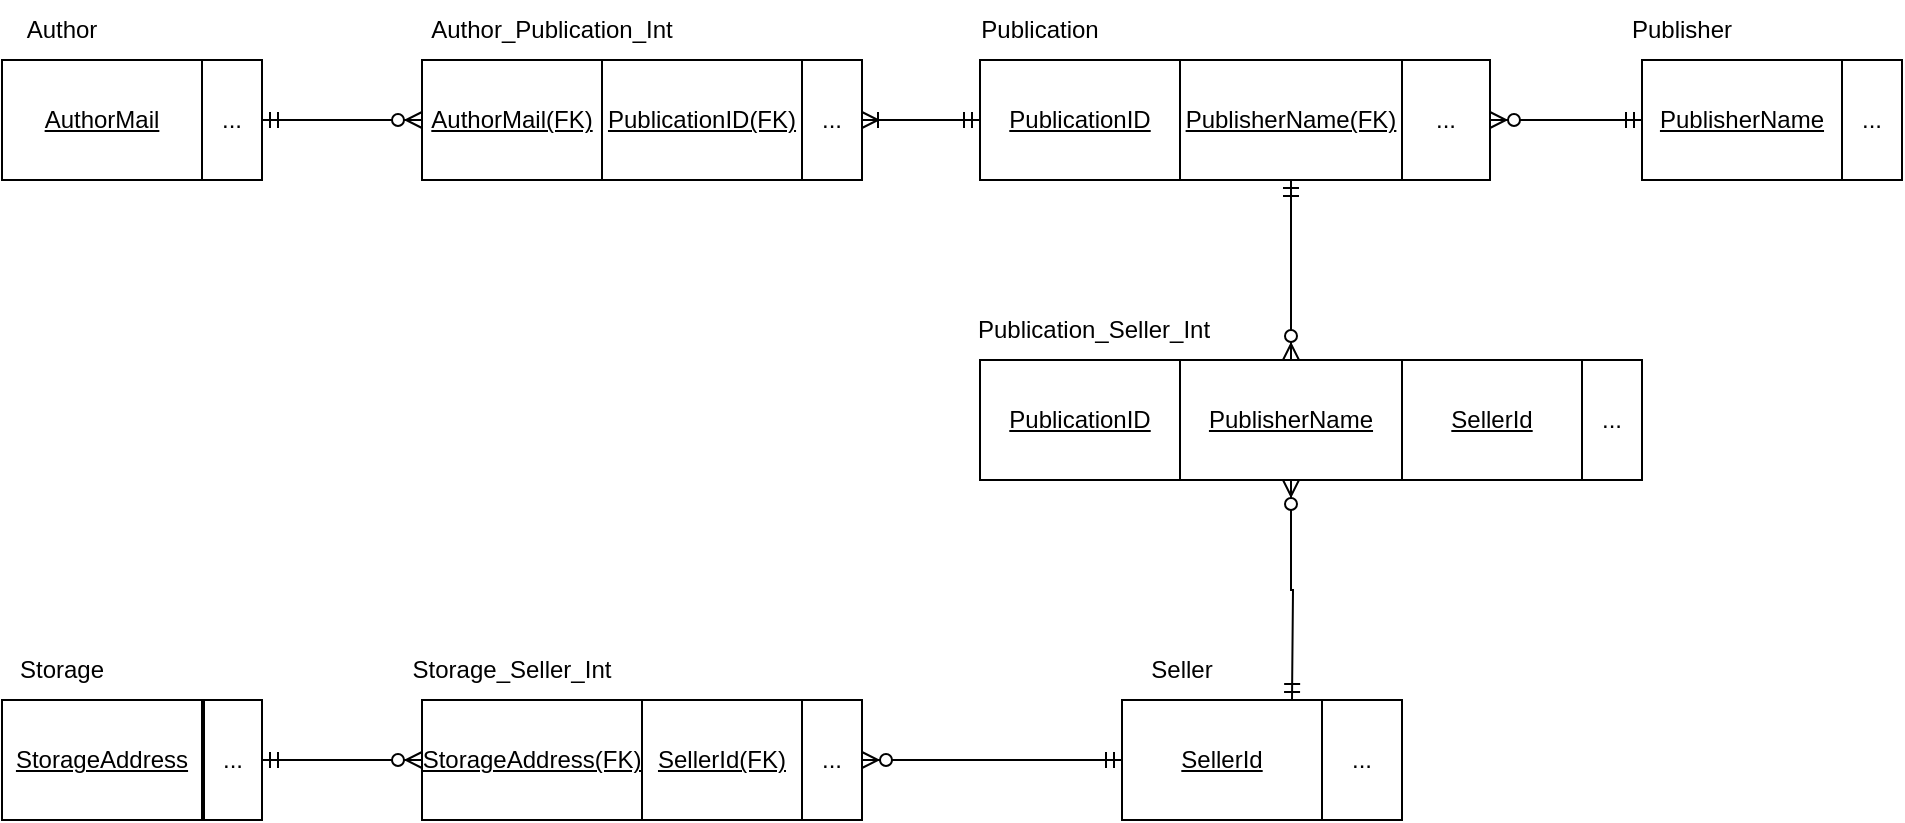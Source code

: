 <mxfile version="15.5.9" type="device"><diagram id="aPUV5G9uvzDSXgWPRa24" name="Страница 1"><mxGraphModel dx="1371" dy="827" grid="1" gridSize="10" guides="1" tooltips="1" connect="1" arrows="1" fold="1" page="1" pageScale="1" pageWidth="827" pageHeight="1169" math="0" shadow="0"><root><mxCell id="0"/><mxCell id="1" parent="0"/><mxCell id="mNhPBsGfCxUUiJXKuMwW-14" value="Publisher" style="text;html=1;strokeColor=none;fillColor=none;align=center;verticalAlign=middle;whiteSpace=wrap;rounded=0;" parent="1" vertex="1"><mxGeometry x="880" y="90" width="60" height="30" as="geometry"/></mxCell><mxCell id="mNhPBsGfCxUUiJXKuMwW-16" value="Publication" style="text;html=1;strokeColor=none;fillColor=none;align=center;verticalAlign=middle;whiteSpace=wrap;rounded=0;" parent="1" vertex="1"><mxGeometry x="559" y="90" width="60" height="30" as="geometry"/></mxCell><mxCell id="mNhPBsGfCxUUiJXKuMwW-18" value="Author" style="text;html=1;strokeColor=none;fillColor=none;align=center;verticalAlign=middle;whiteSpace=wrap;rounded=0;" parent="1" vertex="1"><mxGeometry x="70" y="90" width="60" height="30" as="geometry"/></mxCell><mxCell id="mNhPBsGfCxUUiJXKuMwW-19" value="&lt;u&gt;PublisherName&lt;/u&gt;" style="rounded=0;whiteSpace=wrap;html=1;strokeColor=default;fillColor=none;" parent="1" vertex="1"><mxGeometry x="890" y="120" width="100" height="60" as="geometry"/></mxCell><mxCell id="mNhPBsGfCxUUiJXKuMwW-20" value="..." style="rounded=0;whiteSpace=wrap;html=1;strokeColor=default;fillColor=none;" parent="1" vertex="1"><mxGeometry x="990" y="120" width="30" height="60" as="geometry"/></mxCell><mxCell id="mNhPBsGfCxUUiJXKuMwW-21" value="&lt;u&gt;PublicationID&lt;/u&gt;" style="rounded=0;whiteSpace=wrap;html=1;strokeColor=default;fillColor=none;" parent="1" vertex="1"><mxGeometry x="559" y="120" width="100" height="60" as="geometry"/></mxCell><mxCell id="mNhPBsGfCxUUiJXKuMwW-23" value="..." style="rounded=0;whiteSpace=wrap;html=1;strokeColor=default;fillColor=none;" parent="1" vertex="1"><mxGeometry x="770" y="120" width="44" height="60" as="geometry"/></mxCell><mxCell id="mNhPBsGfCxUUiJXKuMwW-24" value="&lt;u&gt;AuthorMail&lt;br&gt;&lt;/u&gt;" style="rounded=0;whiteSpace=wrap;html=1;strokeColor=default;fillColor=none;" parent="1" vertex="1"><mxGeometry x="70" y="120" width="100" height="60" as="geometry"/></mxCell><mxCell id="mNhPBsGfCxUUiJXKuMwW-25" value="..." style="rounded=0;whiteSpace=wrap;html=1;strokeColor=default;fillColor=none;" parent="1" vertex="1"><mxGeometry x="170" y="120" width="30" height="60" as="geometry"/></mxCell><mxCell id="mNhPBsGfCxUUiJXKuMwW-30" value="&lt;u&gt;SellerId(FK)&lt;/u&gt;&lt;u&gt;&lt;br&gt;&lt;/u&gt;" style="rounded=0;whiteSpace=wrap;html=1;strokeColor=default;fillColor=none;" parent="1" vertex="1"><mxGeometry x="390" y="440" width="80" height="60" as="geometry"/></mxCell><mxCell id="mNhPBsGfCxUUiJXKuMwW-31" value="&lt;u&gt;StorageAddress(FK)&lt;/u&gt;" style="rounded=0;whiteSpace=wrap;html=1;strokeColor=default;fillColor=none;" parent="1" vertex="1"><mxGeometry x="280" y="440" width="110" height="60" as="geometry"/></mxCell><mxCell id="mNhPBsGfCxUUiJXKuMwW-35" value="..." style="rounded=0;whiteSpace=wrap;html=1;strokeColor=default;fillColor=none;" parent="1" vertex="1"><mxGeometry x="470" y="440" width="30" height="60" as="geometry"/></mxCell><mxCell id="mNhPBsGfCxUUiJXKuMwW-36" value="&lt;u&gt;SellerId&lt;/u&gt;" style="rounded=0;whiteSpace=wrap;html=1;strokeColor=default;fillColor=none;" parent="1" vertex="1"><mxGeometry x="770" y="270" width="90" height="60" as="geometry"/></mxCell><mxCell id="mNhPBsGfCxUUiJXKuMwW-40" value="..." style="rounded=0;whiteSpace=wrap;html=1;strokeColor=default;fillColor=none;" parent="1" vertex="1"><mxGeometry x="860" y="270" width="30" height="60" as="geometry"/></mxCell><mxCell id="mNhPBsGfCxUUiJXKuMwW-54" value="Storage_Seller_Int" style="text;html=1;strokeColor=none;fillColor=none;align=center;verticalAlign=middle;whiteSpace=wrap;rounded=0;" parent="1" vertex="1"><mxGeometry x="295" y="410" width="60" height="30" as="geometry"/></mxCell><mxCell id="mNhPBsGfCxUUiJXKuMwW-55" value="&lt;span&gt;&#9;&lt;/span&gt;Publication_Seller_Int" style="text;html=1;strokeColor=none;fillColor=none;align=center;verticalAlign=middle;whiteSpace=wrap;rounded=0;" parent="1" vertex="1"><mxGeometry x="586" y="240" width="60" height="30" as="geometry"/></mxCell><mxCell id="01hH5v3GFGpDYT67lIO7-1" value="Storage" style="text;html=1;strokeColor=none;fillColor=none;align=center;verticalAlign=middle;whiteSpace=wrap;rounded=0;" vertex="1" parent="1"><mxGeometry x="70" y="410" width="60" height="30" as="geometry"/></mxCell><mxCell id="01hH5v3GFGpDYT67lIO7-2" value="&lt;u&gt;StorageAddress&lt;/u&gt;" style="rounded=0;whiteSpace=wrap;html=1;strokeColor=default;fillColor=none;" vertex="1" parent="1"><mxGeometry x="70" y="440" width="100" height="60" as="geometry"/></mxCell><mxCell id="01hH5v3GFGpDYT67lIO7-3" value="..." style="rounded=0;whiteSpace=wrap;html=1;strokeColor=default;fillColor=none;" vertex="1" parent="1"><mxGeometry x="171" y="440" width="29" height="60" as="geometry"/></mxCell><mxCell id="01hH5v3GFGpDYT67lIO7-4" value="Seller" style="text;html=1;strokeColor=none;fillColor=none;align=center;verticalAlign=middle;whiteSpace=wrap;rounded=0;" vertex="1" parent="1"><mxGeometry x="630" y="410" width="60" height="30" as="geometry"/></mxCell><mxCell id="01hH5v3GFGpDYT67lIO7-5" value="&lt;u&gt;SellerId&lt;/u&gt;" style="rounded=0;whiteSpace=wrap;html=1;strokeColor=default;fillColor=none;" vertex="1" parent="1"><mxGeometry x="630" y="440" width="100" height="60" as="geometry"/></mxCell><mxCell id="01hH5v3GFGpDYT67lIO7-6" value="..." style="rounded=0;whiteSpace=wrap;html=1;strokeColor=default;fillColor=none;" vertex="1" parent="1"><mxGeometry x="730" y="440" width="40" height="60" as="geometry"/></mxCell><mxCell id="01hH5v3GFGpDYT67lIO7-17" value="&lt;u&gt;PublicationID(FK)&lt;/u&gt;&lt;u&gt;&lt;br&gt;&lt;/u&gt;" style="rounded=0;whiteSpace=wrap;html=1;strokeColor=default;fillColor=none;" vertex="1" parent="1"><mxGeometry x="370" y="120" width="100" height="60" as="geometry"/></mxCell><mxCell id="01hH5v3GFGpDYT67lIO7-18" value="&lt;u&gt;AuthorMail(FK)&lt;/u&gt;" style="rounded=0;whiteSpace=wrap;html=1;strokeColor=default;fillColor=none;" vertex="1" parent="1"><mxGeometry x="280" y="120" width="90" height="60" as="geometry"/></mxCell><mxCell id="01hH5v3GFGpDYT67lIO7-19" value="..." style="rounded=0;whiteSpace=wrap;html=1;strokeColor=default;fillColor=none;" vertex="1" parent="1"><mxGeometry x="470" y="120" width="30" height="60" as="geometry"/></mxCell><mxCell id="01hH5v3GFGpDYT67lIO7-20" value="Author_Publication_Int" style="text;html=1;strokeColor=none;fillColor=none;align=center;verticalAlign=middle;whiteSpace=wrap;rounded=0;" vertex="1" parent="1"><mxGeometry x="315" y="90" width="60" height="30" as="geometry"/></mxCell><mxCell id="01hH5v3GFGpDYT67lIO7-21" value="&lt;u&gt;PublisherName(FK)&lt;/u&gt;" style="rounded=0;whiteSpace=wrap;html=1;strokeColor=default;fillColor=none;" vertex="1" parent="1"><mxGeometry x="659" y="120" width="111" height="60" as="geometry"/></mxCell><mxCell id="01hH5v3GFGpDYT67lIO7-23" value="&lt;u&gt;PublicationID&lt;/u&gt;" style="rounded=0;whiteSpace=wrap;html=1;strokeColor=default;fillColor=none;" vertex="1" parent="1"><mxGeometry x="559" y="270" width="100" height="60" as="geometry"/></mxCell><mxCell id="01hH5v3GFGpDYT67lIO7-24" value="&lt;u&gt;PublisherName&lt;/u&gt;" style="rounded=0;whiteSpace=wrap;html=1;strokeColor=default;fillColor=none;" vertex="1" parent="1"><mxGeometry x="659" y="270" width="111" height="60" as="geometry"/></mxCell><mxCell id="01hH5v3GFGpDYT67lIO7-25" value="" style="edgeStyle=entityRelationEdgeStyle;fontSize=12;html=1;endArrow=ERzeroToMany;startArrow=ERmandOne;rounded=0;exitX=1;exitY=0.5;exitDx=0;exitDy=0;entryX=0;entryY=0.5;entryDx=0;entryDy=0;" edge="1" parent="1" source="mNhPBsGfCxUUiJXKuMwW-25" target="01hH5v3GFGpDYT67lIO7-18"><mxGeometry width="100" height="100" relative="1" as="geometry"><mxPoint x="330" y="310" as="sourcePoint"/><mxPoint x="430" y="210" as="targetPoint"/></mxGeometry></mxCell><mxCell id="01hH5v3GFGpDYT67lIO7-26" value="" style="edgeStyle=entityRelationEdgeStyle;fontSize=12;html=1;endArrow=ERoneToMany;startArrow=ERmandOne;rounded=0;entryX=1;entryY=0.5;entryDx=0;entryDy=0;exitX=0;exitY=0.5;exitDx=0;exitDy=0;" edge="1" parent="1" source="mNhPBsGfCxUUiJXKuMwW-21" target="01hH5v3GFGpDYT67lIO7-19"><mxGeometry width="100" height="100" relative="1" as="geometry"><mxPoint x="330" y="310" as="sourcePoint"/><mxPoint x="430" y="210" as="targetPoint"/></mxGeometry></mxCell><mxCell id="01hH5v3GFGpDYT67lIO7-27" value="" style="edgeStyle=entityRelationEdgeStyle;fontSize=12;html=1;endArrow=ERzeroToMany;startArrow=ERmandOne;rounded=0;exitX=0;exitY=0.5;exitDx=0;exitDy=0;entryX=1;entryY=0.5;entryDx=0;entryDy=0;" edge="1" parent="1" source="mNhPBsGfCxUUiJXKuMwW-19" target="mNhPBsGfCxUUiJXKuMwW-23"><mxGeometry width="100" height="100" relative="1" as="geometry"><mxPoint x="210.0" y="160" as="sourcePoint"/><mxPoint x="290.0" y="160" as="targetPoint"/></mxGeometry></mxCell><mxCell id="01hH5v3GFGpDYT67lIO7-28" value="" style="edgeStyle=orthogonalEdgeStyle;fontSize=12;html=1;endArrow=ERzeroToMany;startArrow=ERmandOne;rounded=0;exitX=0.5;exitY=1;exitDx=0;exitDy=0;entryX=0.5;entryY=0;entryDx=0;entryDy=0;" edge="1" parent="1" source="01hH5v3GFGpDYT67lIO7-21" target="01hH5v3GFGpDYT67lIO7-24"><mxGeometry width="100" height="100" relative="1" as="geometry"><mxPoint x="900" y="160" as="sourcePoint"/><mxPoint x="824" y="160" as="targetPoint"/></mxGeometry></mxCell><mxCell id="01hH5v3GFGpDYT67lIO7-29" value="" style="edgeStyle=orthogonalEdgeStyle;fontSize=12;html=1;endArrow=ERzeroToMany;startArrow=ERmandOne;rounded=0;entryX=0.5;entryY=1;entryDx=0;entryDy=0;" edge="1" parent="1" target="01hH5v3GFGpDYT67lIO7-24"><mxGeometry width="100" height="100" relative="1" as="geometry"><mxPoint x="715" y="440" as="sourcePoint"/><mxPoint x="724.5" y="280" as="targetPoint"/></mxGeometry></mxCell><mxCell id="01hH5v3GFGpDYT67lIO7-30" value="" style="edgeStyle=orthogonalEdgeStyle;fontSize=12;html=1;endArrow=ERzeroToMany;startArrow=ERmandOne;rounded=0;entryX=1;entryY=0.5;entryDx=0;entryDy=0;exitX=0;exitY=0.5;exitDx=0;exitDy=0;" edge="1" parent="1" source="01hH5v3GFGpDYT67lIO7-5" target="mNhPBsGfCxUUiJXKuMwW-35"><mxGeometry width="100" height="100" relative="1" as="geometry"><mxPoint x="725" y="450" as="sourcePoint"/><mxPoint x="724.5" y="340" as="targetPoint"/></mxGeometry></mxCell><mxCell id="01hH5v3GFGpDYT67lIO7-31" value="" style="edgeStyle=orthogonalEdgeStyle;fontSize=12;html=1;endArrow=ERzeroToMany;startArrow=ERmandOne;rounded=0;entryX=0;entryY=0.5;entryDx=0;entryDy=0;exitX=1;exitY=0.5;exitDx=0;exitDy=0;" edge="1" parent="1" source="01hH5v3GFGpDYT67lIO7-3" target="mNhPBsGfCxUUiJXKuMwW-31"><mxGeometry width="100" height="100" relative="1" as="geometry"><mxPoint x="640.0" y="480" as="sourcePoint"/><mxPoint x="510.0" y="480" as="targetPoint"/></mxGeometry></mxCell></root></mxGraphModel></diagram></mxfile>